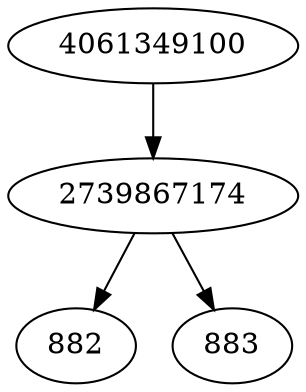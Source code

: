 strict digraph  {
882;
883;
4061349100;
2739867174;
4061349100 -> 2739867174;
2739867174 -> 882;
2739867174 -> 883;
}
